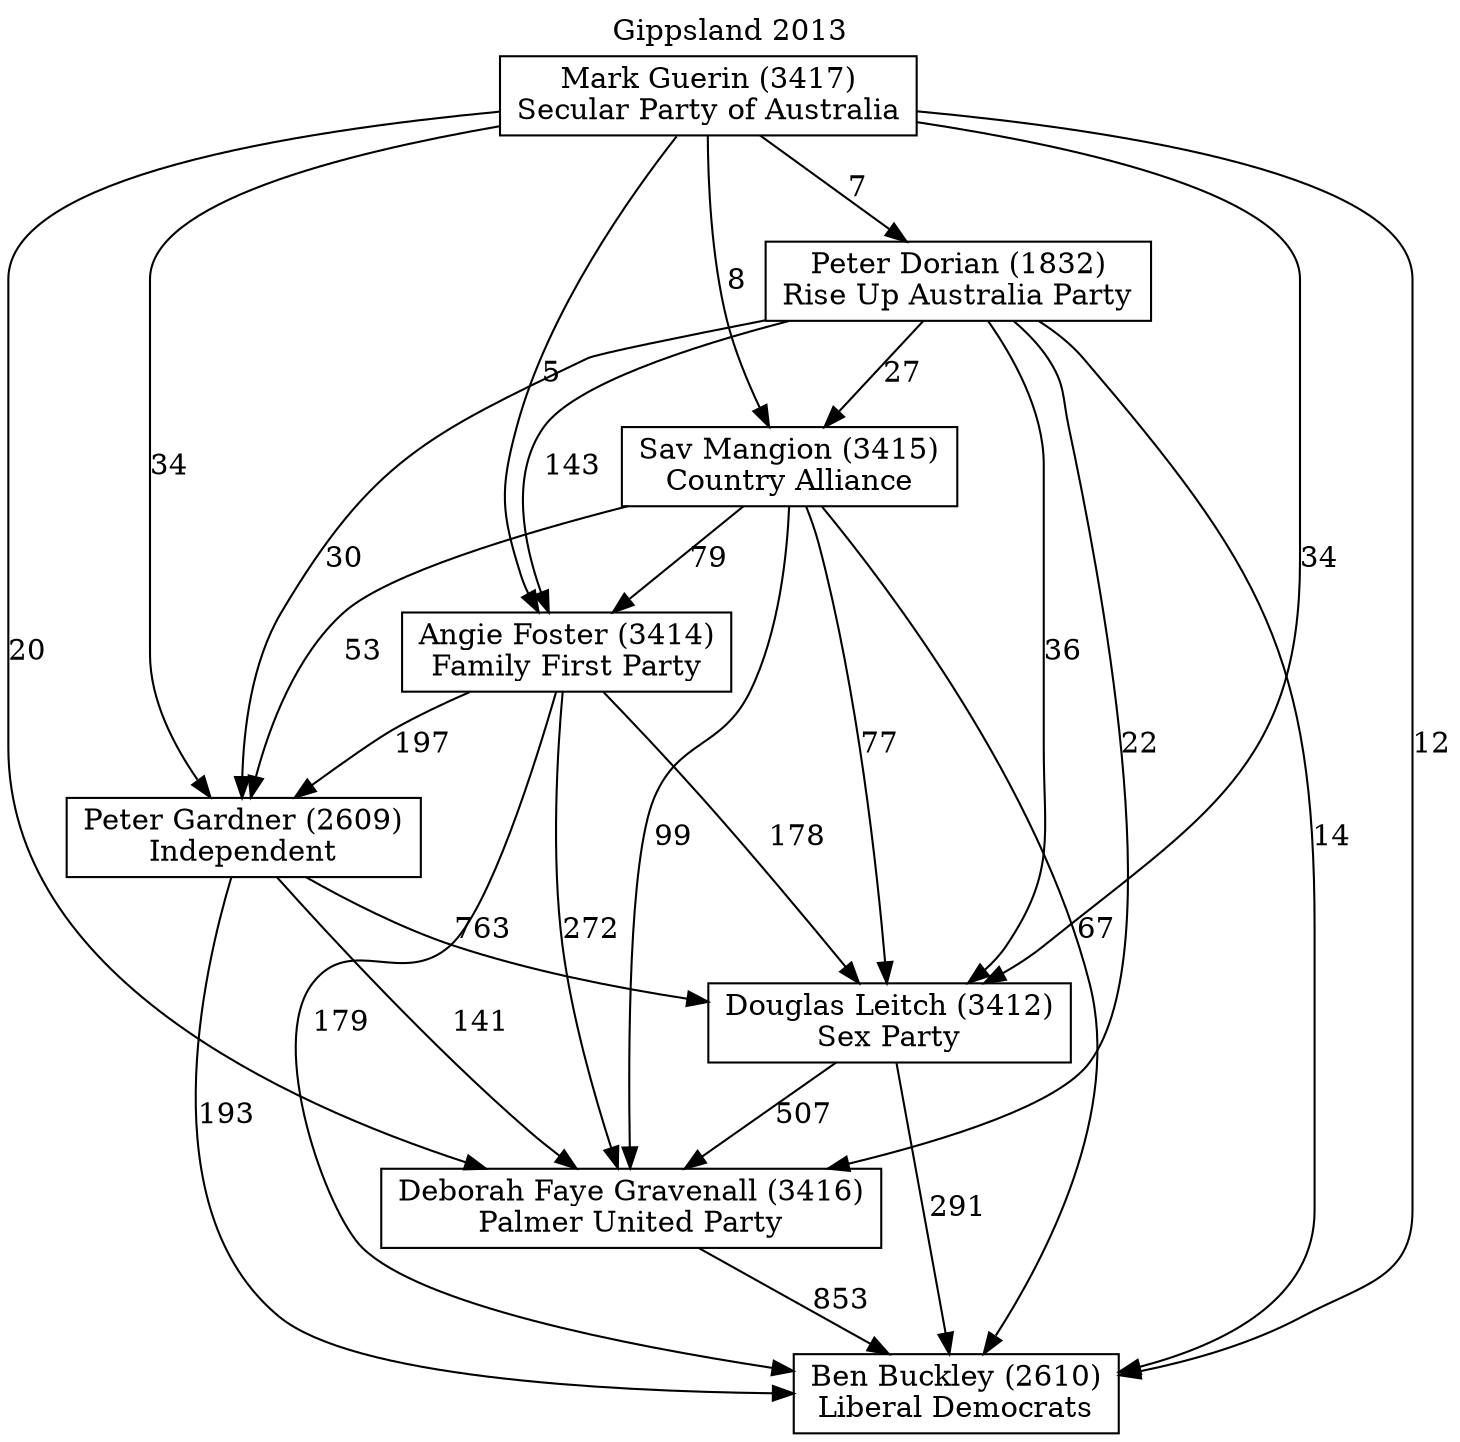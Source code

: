 // House preference flow
digraph "Ben Buckley (2610)_Gippsland_2013" {
	graph [label="Gippsland 2013" labelloc=t mclimit=10]
	node [shape=box]
	"Ben Buckley (2610)" [label="Ben Buckley (2610)
Liberal Democrats"]
	"Deborah Faye Gravenall (3416)" [label="Deborah Faye Gravenall (3416)
Palmer United Party"]
	"Douglas Leitch (3412)" [label="Douglas Leitch (3412)
Sex Party"]
	"Peter Gardner (2609)" [label="Peter Gardner (2609)
Independent"]
	"Angie Foster (3414)" [label="Angie Foster (3414)
Family First Party"]
	"Sav Mangion (3415)" [label="Sav Mangion (3415)
Country Alliance"]
	"Peter Dorian (1832)" [label="Peter Dorian (1832)
Rise Up Australia Party"]
	"Mark Guerin (3417)" [label="Mark Guerin (3417)
Secular Party of Australia"]
	"Deborah Faye Gravenall (3416)" -> "Ben Buckley (2610)" [label=853]
	"Douglas Leitch (3412)" -> "Deborah Faye Gravenall (3416)" [label=507]
	"Peter Gardner (2609)" -> "Douglas Leitch (3412)" [label=763]
	"Angie Foster (3414)" -> "Peter Gardner (2609)" [label=197]
	"Sav Mangion (3415)" -> "Angie Foster (3414)" [label=79]
	"Peter Dorian (1832)" -> "Sav Mangion (3415)" [label=27]
	"Mark Guerin (3417)" -> "Peter Dorian (1832)" [label=7]
	"Douglas Leitch (3412)" -> "Ben Buckley (2610)" [label=291]
	"Peter Gardner (2609)" -> "Ben Buckley (2610)" [label=193]
	"Angie Foster (3414)" -> "Ben Buckley (2610)" [label=179]
	"Sav Mangion (3415)" -> "Ben Buckley (2610)" [label=67]
	"Peter Dorian (1832)" -> "Ben Buckley (2610)" [label=14]
	"Mark Guerin (3417)" -> "Ben Buckley (2610)" [label=12]
	"Mark Guerin (3417)" -> "Sav Mangion (3415)" [label=8]
	"Peter Dorian (1832)" -> "Angie Foster (3414)" [label=143]
	"Mark Guerin (3417)" -> "Angie Foster (3414)" [label=5]
	"Sav Mangion (3415)" -> "Peter Gardner (2609)" [label=53]
	"Peter Dorian (1832)" -> "Peter Gardner (2609)" [label=30]
	"Mark Guerin (3417)" -> "Peter Gardner (2609)" [label=34]
	"Angie Foster (3414)" -> "Douglas Leitch (3412)" [label=178]
	"Sav Mangion (3415)" -> "Douglas Leitch (3412)" [label=77]
	"Peter Dorian (1832)" -> "Douglas Leitch (3412)" [label=36]
	"Mark Guerin (3417)" -> "Douglas Leitch (3412)" [label=34]
	"Peter Gardner (2609)" -> "Deborah Faye Gravenall (3416)" [label=141]
	"Angie Foster (3414)" -> "Deborah Faye Gravenall (3416)" [label=272]
	"Sav Mangion (3415)" -> "Deborah Faye Gravenall (3416)" [label=99]
	"Peter Dorian (1832)" -> "Deborah Faye Gravenall (3416)" [label=22]
	"Mark Guerin (3417)" -> "Deborah Faye Gravenall (3416)" [label=20]
}
